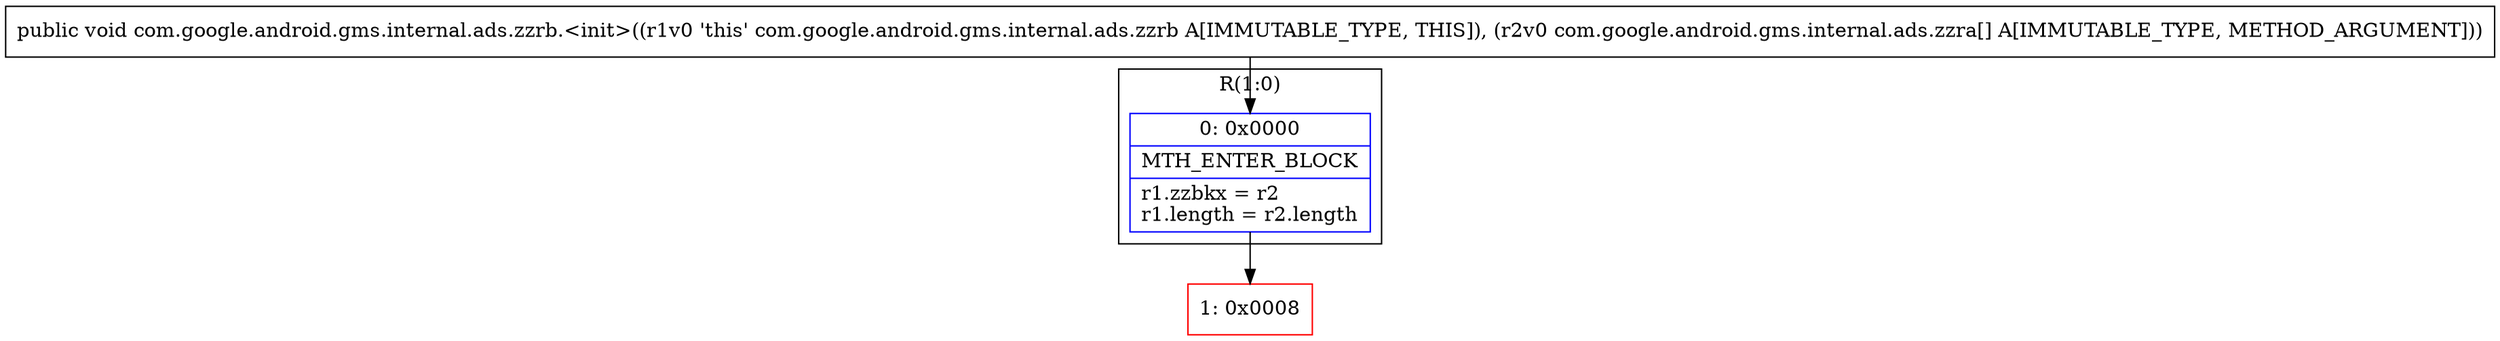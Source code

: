digraph "CFG forcom.google.android.gms.internal.ads.zzrb.\<init\>([Lcom\/google\/android\/gms\/internal\/ads\/zzra;)V" {
subgraph cluster_Region_1976590994 {
label = "R(1:0)";
node [shape=record,color=blue];
Node_0 [shape=record,label="{0\:\ 0x0000|MTH_ENTER_BLOCK\l|r1.zzbkx = r2\lr1.length = r2.length\l}"];
}
Node_1 [shape=record,color=red,label="{1\:\ 0x0008}"];
MethodNode[shape=record,label="{public void com.google.android.gms.internal.ads.zzrb.\<init\>((r1v0 'this' com.google.android.gms.internal.ads.zzrb A[IMMUTABLE_TYPE, THIS]), (r2v0 com.google.android.gms.internal.ads.zzra[] A[IMMUTABLE_TYPE, METHOD_ARGUMENT])) }"];
MethodNode -> Node_0;
Node_0 -> Node_1;
}


